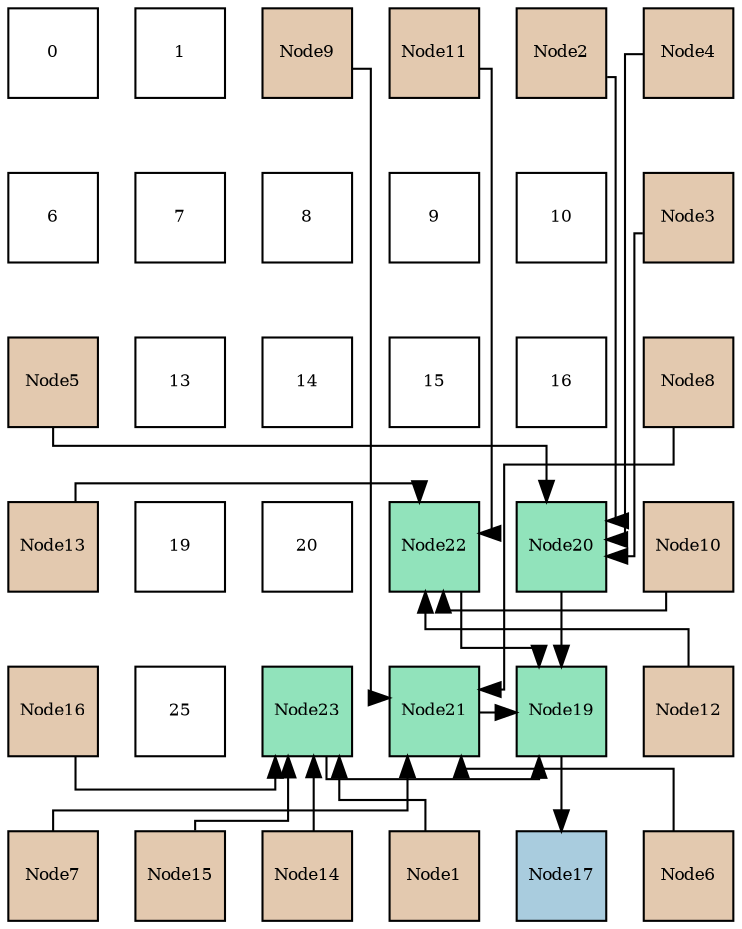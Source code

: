 digraph layout{
 rankdir=TB;
 splines=ortho;
 node [style=filled shape=square fixedsize=true width=0.6];
0[label="0", fontsize=8, fillcolor="#ffffff"];
1[label="1", fontsize=8, fillcolor="#ffffff"];
2[label="Node9", fontsize=8, fillcolor="#e3c9af"];
3[label="Node11", fontsize=8, fillcolor="#e3c9af"];
4[label="Node2", fontsize=8, fillcolor="#e3c9af"];
5[label="Node4", fontsize=8, fillcolor="#e3c9af"];
6[label="6", fontsize=8, fillcolor="#ffffff"];
7[label="7", fontsize=8, fillcolor="#ffffff"];
8[label="8", fontsize=8, fillcolor="#ffffff"];
9[label="9", fontsize=8, fillcolor="#ffffff"];
10[label="10", fontsize=8, fillcolor="#ffffff"];
11[label="Node3", fontsize=8, fillcolor="#e3c9af"];
12[label="Node5", fontsize=8, fillcolor="#e3c9af"];
13[label="13", fontsize=8, fillcolor="#ffffff"];
14[label="14", fontsize=8, fillcolor="#ffffff"];
15[label="15", fontsize=8, fillcolor="#ffffff"];
16[label="16", fontsize=8, fillcolor="#ffffff"];
17[label="Node8", fontsize=8, fillcolor="#e3c9af"];
18[label="Node13", fontsize=8, fillcolor="#e3c9af"];
19[label="19", fontsize=8, fillcolor="#ffffff"];
20[label="20", fontsize=8, fillcolor="#ffffff"];
21[label="Node22", fontsize=8, fillcolor="#91e3bb"];
22[label="Node20", fontsize=8, fillcolor="#91e3bb"];
23[label="Node10", fontsize=8, fillcolor="#e3c9af"];
24[label="Node16", fontsize=8, fillcolor="#e3c9af"];
25[label="25", fontsize=8, fillcolor="#ffffff"];
26[label="Node23", fontsize=8, fillcolor="#91e3bb"];
27[label="Node21", fontsize=8, fillcolor="#91e3bb"];
28[label="Node19", fontsize=8, fillcolor="#91e3bb"];
29[label="Node12", fontsize=8, fillcolor="#e3c9af"];
30[label="Node7", fontsize=8, fillcolor="#e3c9af"];
31[label="Node15", fontsize=8, fillcolor="#e3c9af"];
32[label="Node14", fontsize=8, fillcolor="#e3c9af"];
33[label="Node1", fontsize=8, fillcolor="#e3c9af"];
34[label="Node17", fontsize=8, fillcolor="#a9ccde"];
35[label="Node6", fontsize=8, fillcolor="#e3c9af"];
edge [constraint=false, style=vis];28 -> 34;
22 -> 28;
27 -> 28;
21 -> 28;
26 -> 28;
4 -> 22;
11 -> 22;
5 -> 22;
12 -> 22;
35 -> 27;
30 -> 27;
17 -> 27;
2 -> 27;
23 -> 21;
3 -> 21;
29 -> 21;
18 -> 21;
33 -> 26;
32 -> 26;
31 -> 26;
24 -> 26;
edge [constraint=true, style=invis];
0 -> 6 -> 12 -> 18 -> 24 -> 30;
1 -> 7 -> 13 -> 19 -> 25 -> 31;
2 -> 8 -> 14 -> 20 -> 26 -> 32;
3 -> 9 -> 15 -> 21 -> 27 -> 33;
4 -> 10 -> 16 -> 22 -> 28 -> 34;
5 -> 11 -> 17 -> 23 -> 29 -> 35;
rank = same {0 -> 1 -> 2 -> 3 -> 4 -> 5};
rank = same {6 -> 7 -> 8 -> 9 -> 10 -> 11};
rank = same {12 -> 13 -> 14 -> 15 -> 16 -> 17};
rank = same {18 -> 19 -> 20 -> 21 -> 22 -> 23};
rank = same {24 -> 25 -> 26 -> 27 -> 28 -> 29};
rank = same {30 -> 31 -> 32 -> 33 -> 34 -> 35};
}